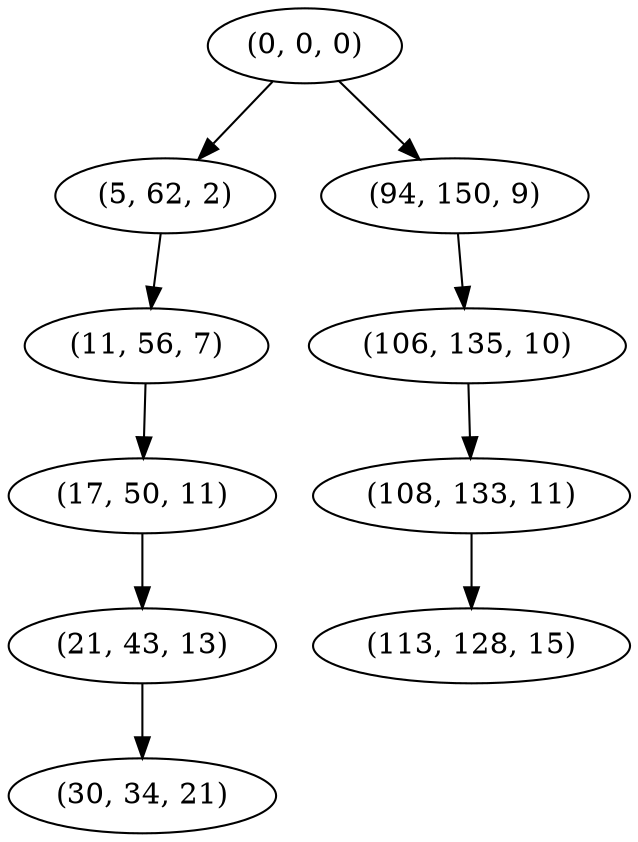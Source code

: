 digraph tree {
    "(0, 0, 0)";
    "(5, 62, 2)";
    "(11, 56, 7)";
    "(17, 50, 11)";
    "(21, 43, 13)";
    "(30, 34, 21)";
    "(94, 150, 9)";
    "(106, 135, 10)";
    "(108, 133, 11)";
    "(113, 128, 15)";
    "(0, 0, 0)" -> "(5, 62, 2)";
    "(0, 0, 0)" -> "(94, 150, 9)";
    "(5, 62, 2)" -> "(11, 56, 7)";
    "(11, 56, 7)" -> "(17, 50, 11)";
    "(17, 50, 11)" -> "(21, 43, 13)";
    "(21, 43, 13)" -> "(30, 34, 21)";
    "(94, 150, 9)" -> "(106, 135, 10)";
    "(106, 135, 10)" -> "(108, 133, 11)";
    "(108, 133, 11)" -> "(113, 128, 15)";
}
